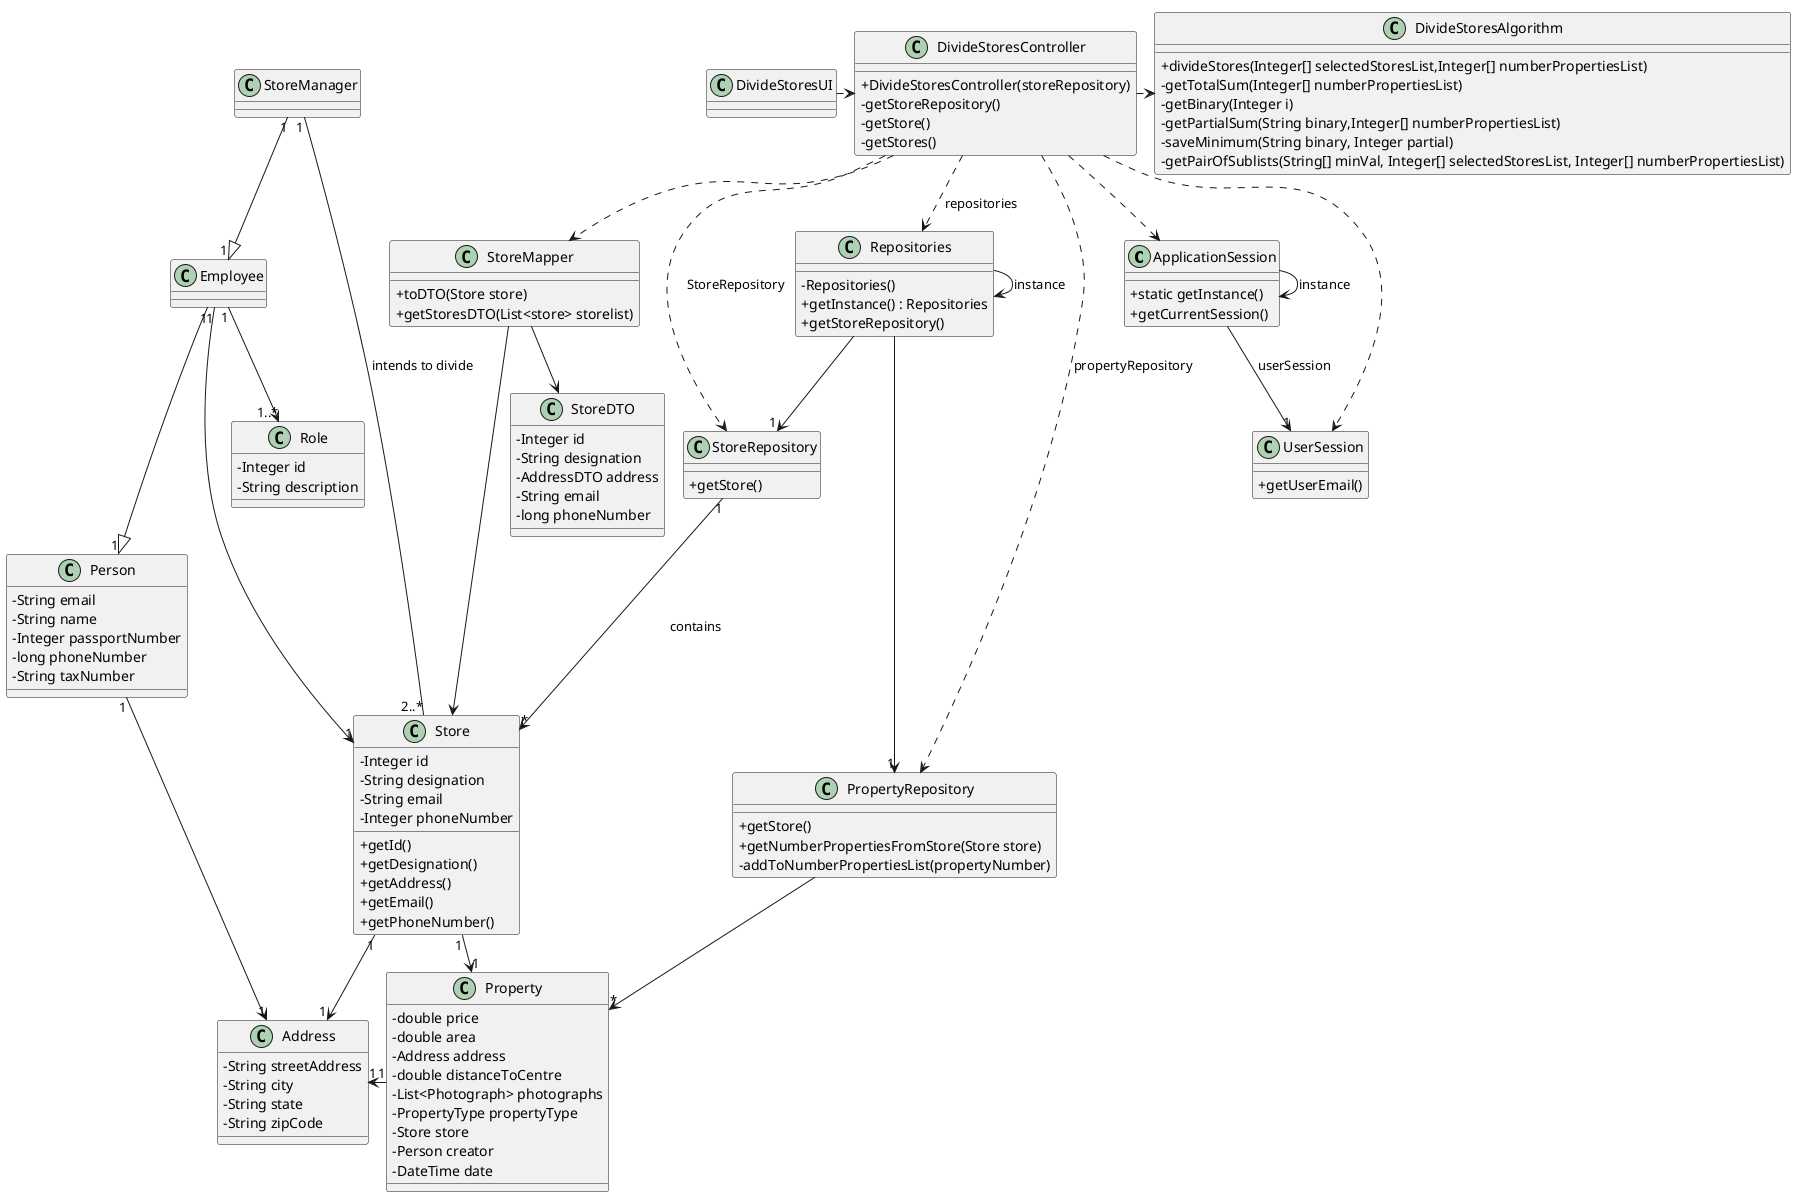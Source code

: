 @startuml
'skinparam monochrome true
skinparam packageStyle rectangle
skinparam shadowing false
skinparam linetype polyline
'skinparam linetype orto
!pragma layout smetana

skinparam classAttributeIconSize 0

'left to right direction

class ApplicationSession
{
    + static getInstance()
    + getCurrentSession()
}

class UserSession
{
    + getUserEmail()
}






class StoreRepository {
    + getStore()
}
class DivideStoresAlgorithm {
    +divideStores(Integer[] selectedStoresList,Integer[] numberPropertiesList)
    -getTotalSum(Integer[] numberPropertiesList)
    -getBinary(Integer i)
    -getPartialSum(String binary,Integer[] numberPropertiesList)
    -saveMinimum(String binary, Integer partial)
    -getPairOfSublists(String[] minVal, Integer[] selectedStoresList, Integer[] numberPropertiesList)
}
class PropertyRepository {
    + getStore()
    + getNumberPropertiesFromStore(Store store)
    - addToNumberPropertiesList(propertyNumber)
}
class Repositories {
    - Repositories()
    + getInstance() : Repositories
    + getStoreRepository()

}

class DivideStoresController {
    + DivideStoresController(storeRepository)
    - getStoreRepository()
    - getStore()
    - getStores()
}

class Store {
    - Integer id
    - String designation
    - String email
    - Integer phoneNumber
    + getId()
    +getDesignation()
    +getAddress()
    +getEmail()
    +getPhoneNumber()
}

class Address{
-String streetAddress
- String city
-String state
-String zipCode


}

class StoreMapper{
+toDTO(Store store)
+getStoresDTO(List<store> storelist)

}

class Property{
-double price
-double area
-Address address
- double distanceToCentre
-List<Photograph> photographs
-PropertyType propertyType
-Store store
-Person creator
-DateTime date



}




class DivideStoresUI {
}


class StoreManager{


}

class Employee{



}

class Person{
 -String email
-String name
-Integer passportNumber
- long phoneNumber
- String taxNumber

}

class Role{
- Integer id
- String description

}
class StoreDTO{
- Integer id
- String designation
- AddressDTO address
-String email
- long phoneNumber

}

Repositories -> Repositories : instance
ApplicationSession -> ApplicationSession : instance

DivideStoresUI .> DivideStoresController

DivideStoresController ..> Repositories : repositories
DivideStoresController .> StoreRepository : StoreRepository

Repositories --> "1" StoreRepository
StoreManager"1" --|> "1"Employee
DivideStoresController ..> StoreMapper
DivideStoresController .> DivideStoresAlgorithm
DivideStoresController ..> PropertyRepository : propertyRepository





ApplicationSession --> "1" UserSession : userSession


DivideStoresController ..> ApplicationSession
DivideStoresController ..> UserSession
Repositories ---> "1" PropertyRepository
PropertyRepository --> "*" Property

StoreRepository "1" --> "*" Store: contains
StoreMapper --> StoreDTO
StoreMapper ---> Store
Store "1" --> "1" Address
Address "1" <- "1" Property

Store"1" --> "1" Property
Person "1" --> "1" Address
Employee "1" --|> "1" Person
Employee "1" --> "1..*" Role
Employee"1" ---> "1" Store

StoreManager"1" -- "2..*"Store: intends to divide

@enduml